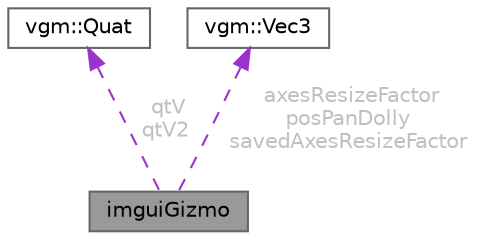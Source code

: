 digraph "imguiGizmo"
{
 // LATEX_PDF_SIZE
  bgcolor="transparent";
  edge [fontname=Helvetica,fontsize=10,labelfontname=Helvetica,labelfontsize=10];
  node [fontname=Helvetica,fontsize=10,shape=box,height=0.2,width=0.4];
  Node1 [id="Node000001",label="imguiGizmo",height=0.2,width=0.4,color="gray40", fillcolor="grey60", style="filled", fontcolor="black",tooltip=" "];
  Node2 -> Node1 [id="edge1_Node000001_Node000002",dir="back",color="darkorchid3",style="dashed",tooltip=" ",label=" qtV\nqtV2",fontcolor="grey" ];
  Node2 [id="Node000002",label="vgm::Quat",height=0.2,width=0.4,color="gray40", fillcolor="white", style="filled",URL="$classvgm_1_1_quat.html",tooltip=" "];
  Node3 -> Node1 [id="edge2_Node000001_Node000003",dir="back",color="darkorchid3",style="dashed",tooltip=" ",label=" axesResizeFactor\nposPanDolly\nsavedAxesResizeFactor",fontcolor="grey" ];
  Node3 [id="Node000003",label="vgm::Vec3",height=0.2,width=0.4,color="gray40", fillcolor="white", style="filled",URL="$classvgm_1_1_vec3.html",tooltip=" "];
}
